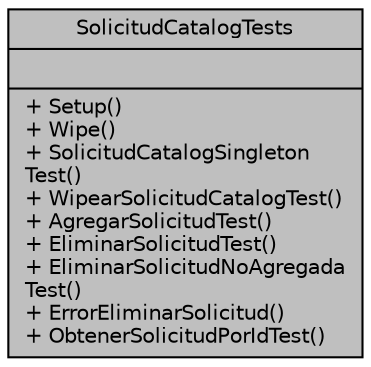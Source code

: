 digraph "SolicitudCatalogTests"
{
 // INTERACTIVE_SVG=YES
 // LATEX_PDF_SIZE
  edge [fontname="Helvetica",fontsize="10",labelfontname="Helvetica",labelfontsize="10"];
  node [fontname="Helvetica",fontsize="10",shape=record];
  Node1 [label="{SolicitudCatalogTests\n||+ Setup()\l+ Wipe()\l+ SolicitudCatalogSingleton\lTest()\l+ WipearSolicitudCatalogTest()\l+ AgregarSolicitudTest()\l+ EliminarSolicitudTest()\l+ EliminarSolicitudNoAgregada\lTest()\l+ ErrorEliminarSolicitud()\l+ ObtenerSolicitudPorIdTest()\l}",height=0.2,width=0.4,color="black", fillcolor="grey75", style="filled", fontcolor="black",tooltip="Tests de la clase ."];
}
